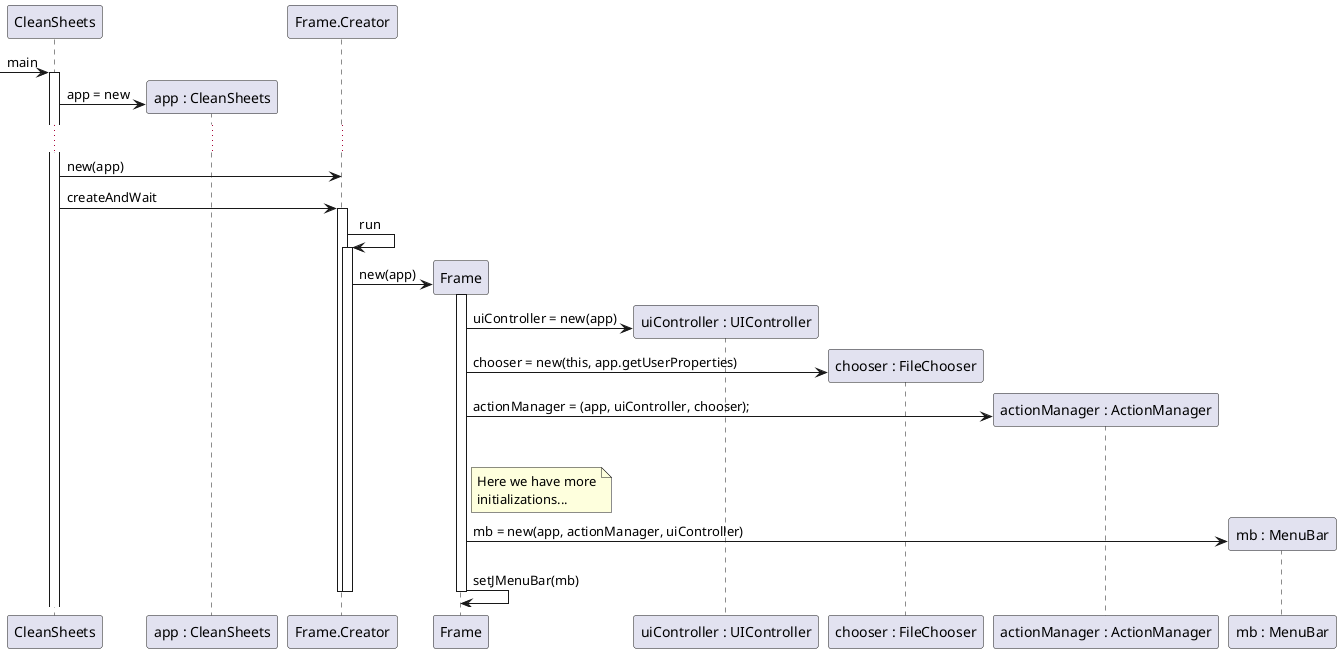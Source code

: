  @startuml doc-files/application_start_image2.png
participant CleanSheets as CS
participant "app : CleanSheets" as aCS
participant "Frame.Creator" as FC
participant "Frame" as F
participant "uiController : UIController" as UIC
participant "chooser : FileChooser" as FChooser
participant "actionManager : ActionManager" as aM
participant "mb : MenuBar" as MB


[-> CS: main

activate CS 

create aCS
CS -> aCS : app = new
...
CS -> FC : new(app)
CS -> FC : createAndWait
activate FC
FC -> FC : run
activate FC
create F
FC -> F : new(app)
activate F
create UIC
F -> UIC : uiController = new(app)
create FChooser
F -> FChooser : chooser = new(this, app.getUserProperties)
create aM
F -> aM : actionManager = (app, uiController, chooser);
|||
note right of F
  Here we have more
  initializations...
end note
create MB
F -> MB : mb = new(app, actionManager, uiController)
F -> F : setJMenuBar(mb)
deactivate F
deactivate FC
deactivate FC


 @enduml
